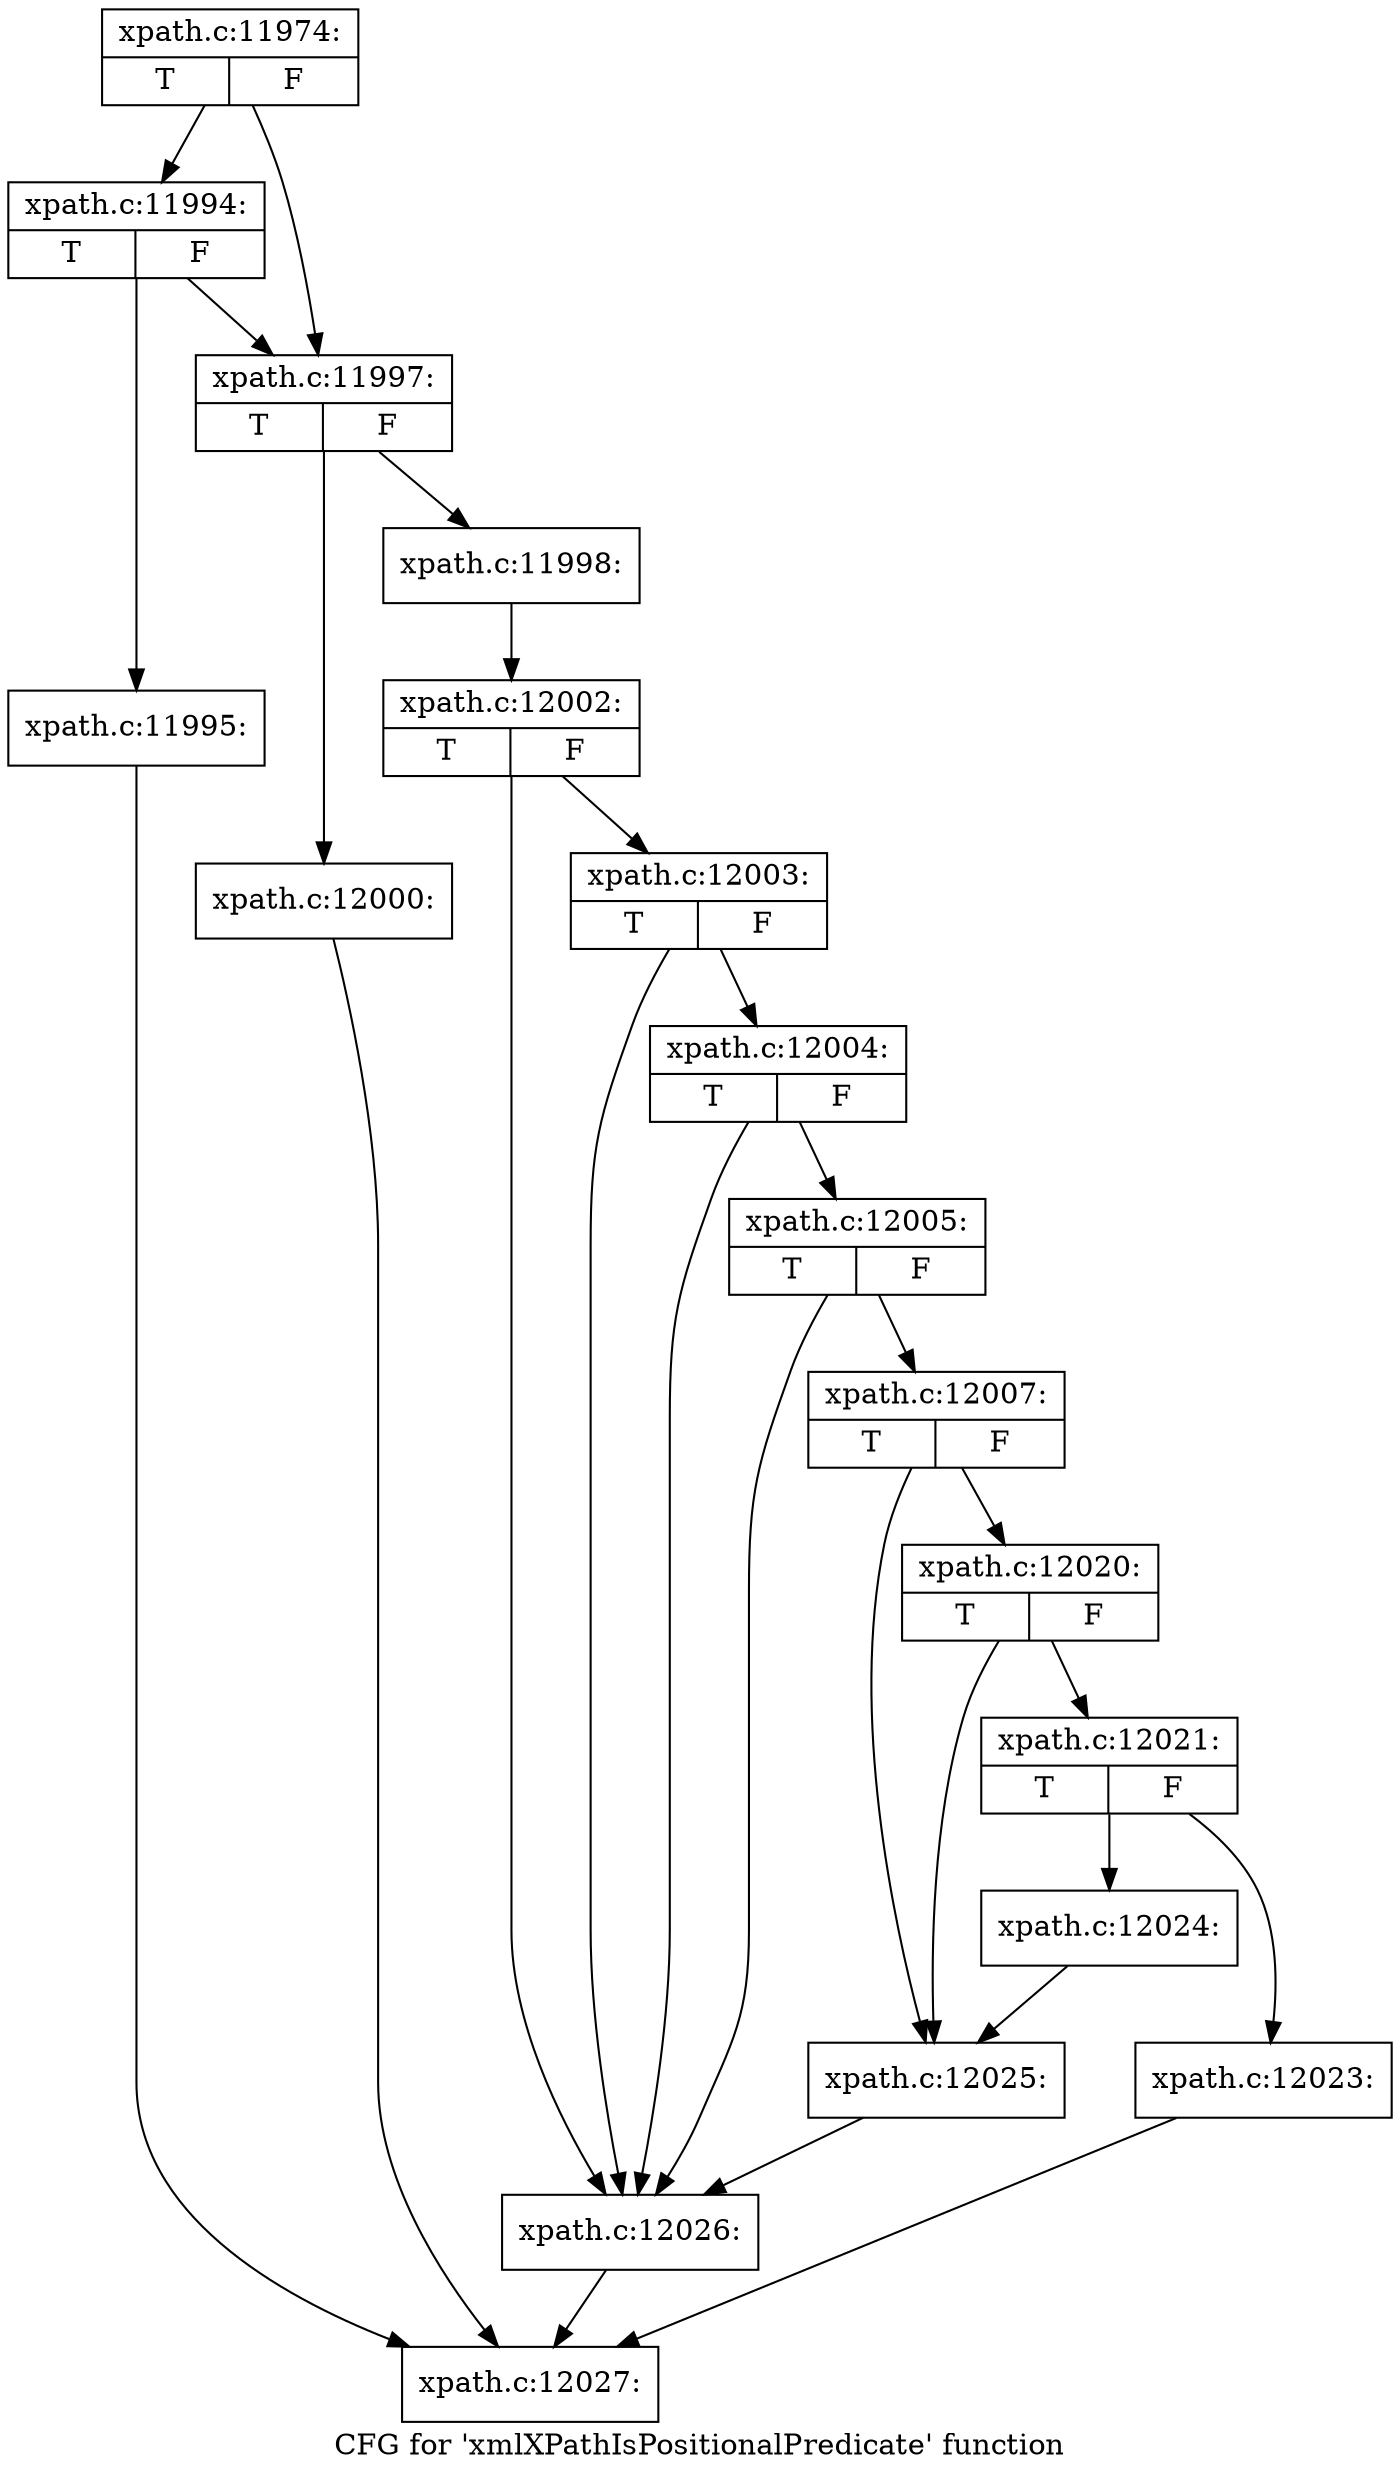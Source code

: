 digraph "CFG for 'xmlXPathIsPositionalPredicate' function" {
	label="CFG for 'xmlXPathIsPositionalPredicate' function";

	Node0x55e6b2da21d0 [shape=record,label="{xpath.c:11974:|{<s0>T|<s1>F}}"];
	Node0x55e6b2da21d0 -> Node0x55e6b2dab460;
	Node0x55e6b2da21d0 -> Node0x55e6b2dab410;
	Node0x55e6b2dab460 [shape=record,label="{xpath.c:11994:|{<s0>T|<s1>F}}"];
	Node0x55e6b2dab460 -> Node0x55e6b2dab3c0;
	Node0x55e6b2dab460 -> Node0x55e6b2dab410;
	Node0x55e6b2dab3c0 [shape=record,label="{xpath.c:11995:}"];
	Node0x55e6b2dab3c0 -> Node0x55e6b2da2220;
	Node0x55e6b2dab410 [shape=record,label="{xpath.c:11997:|{<s0>T|<s1>F}}"];
	Node0x55e6b2dab410 -> Node0x55e6b2dabc70;
	Node0x55e6b2dab410 -> Node0x55e6b2dabd10;
	Node0x55e6b2dabc70 [shape=record,label="{xpath.c:11998:}"];
	Node0x55e6b2dabc70 -> Node0x55e6b2dabcc0;
	Node0x55e6b2dabd10 [shape=record,label="{xpath.c:12000:}"];
	Node0x55e6b2dabd10 -> Node0x55e6b2da2220;
	Node0x55e6b2dabcc0 [shape=record,label="{xpath.c:12002:|{<s0>T|<s1>F}}"];
	Node0x55e6b2dabcc0 -> Node0x55e6b2dacbe0;
	Node0x55e6b2dabcc0 -> Node0x55e6b2daca90;
	Node0x55e6b2dacbe0 [shape=record,label="{xpath.c:12003:|{<s0>T|<s1>F}}"];
	Node0x55e6b2dacbe0 -> Node0x55e6b2dacb60;
	Node0x55e6b2dacbe0 -> Node0x55e6b2daca90;
	Node0x55e6b2dacb60 [shape=record,label="{xpath.c:12004:|{<s0>T|<s1>F}}"];
	Node0x55e6b2dacb60 -> Node0x55e6b2dacae0;
	Node0x55e6b2dacb60 -> Node0x55e6b2daca90;
	Node0x55e6b2dacae0 [shape=record,label="{xpath.c:12005:|{<s0>T|<s1>F}}"];
	Node0x55e6b2dacae0 -> Node0x55e6b2daca40;
	Node0x55e6b2dacae0 -> Node0x55e6b2daca90;
	Node0x55e6b2daca40 [shape=record,label="{xpath.c:12007:|{<s0>T|<s1>F}}"];
	Node0x55e6b2daca40 -> Node0x55e6b2dae220;
	Node0x55e6b2daca40 -> Node0x55e6b2dae1d0;
	Node0x55e6b2dae220 [shape=record,label="{xpath.c:12020:|{<s0>T|<s1>F}}"];
	Node0x55e6b2dae220 -> Node0x55e6b2dae180;
	Node0x55e6b2dae220 -> Node0x55e6b2dae1d0;
	Node0x55e6b2dae180 [shape=record,label="{xpath.c:12021:|{<s0>T|<s1>F}}"];
	Node0x55e6b2dae180 -> Node0x55e6b2daea40;
	Node0x55e6b2dae180 -> Node0x55e6b2daea90;
	Node0x55e6b2daea40 [shape=record,label="{xpath.c:12023:}"];
	Node0x55e6b2daea40 -> Node0x55e6b2da2220;
	Node0x55e6b2daea90 [shape=record,label="{xpath.c:12024:}"];
	Node0x55e6b2daea90 -> Node0x55e6b2dae1d0;
	Node0x55e6b2dae1d0 [shape=record,label="{xpath.c:12025:}"];
	Node0x55e6b2dae1d0 -> Node0x55e6b2daca90;
	Node0x55e6b2daca90 [shape=record,label="{xpath.c:12026:}"];
	Node0x55e6b2daca90 -> Node0x55e6b2da2220;
	Node0x55e6b2da2220 [shape=record,label="{xpath.c:12027:}"];
}
